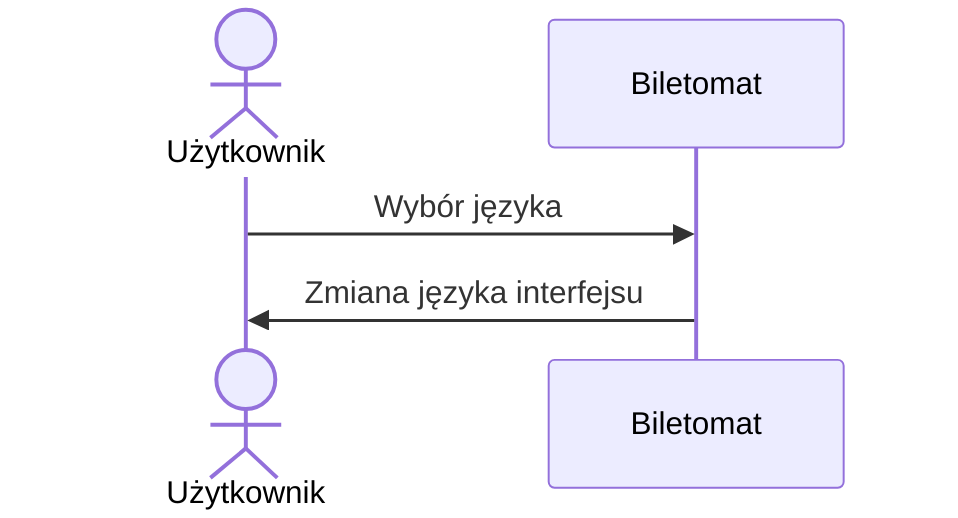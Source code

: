 sequenceDiagram
    actor Użytkownik
    participant Biletomat

    Użytkownik->>Biletomat: Wybór języka
    Biletomat->>Użytkownik: Zmiana języka interfejsu